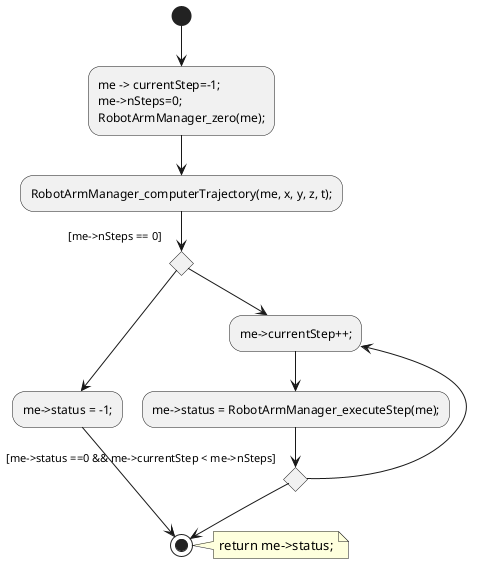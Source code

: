 @startuml Flowchart for graspAt() function
(*) --> me -> currentStep=-1;\nme->nSteps=0;\nRobotArmManager_zero(me);
--> RobotArmManager_computerTrajectory(me, x, y, z, t);
if [me->nSteps == 0] Then
    -->me->status = -1;
    -->(*)
else
    --> me->currentStep++;
    --> me->status = RobotArmManager_executeStep(me);
if [me->status ==0 && me->currentStep < me->nSteps] Then
    --> me->currentStep++;
else
    --> (*) 
    note right 
        return me->status;
    end note
end if

@enduml